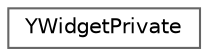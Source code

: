 digraph "Graphical Class Hierarchy"
{
 // LATEX_PDF_SIZE
  bgcolor="transparent";
  edge [fontname=Helvetica,fontsize=10,labelfontname=Helvetica,labelfontsize=10];
  node [fontname=Helvetica,fontsize=10,shape=box,height=0.2,width=0.4];
  rankdir="LR";
  Node0 [id="Node000000",label="YWidgetPrivate",height=0.2,width=0.4,color="grey40", fillcolor="white", style="filled",URL="$structYWidgetPrivate.html",tooltip=" "];
}

